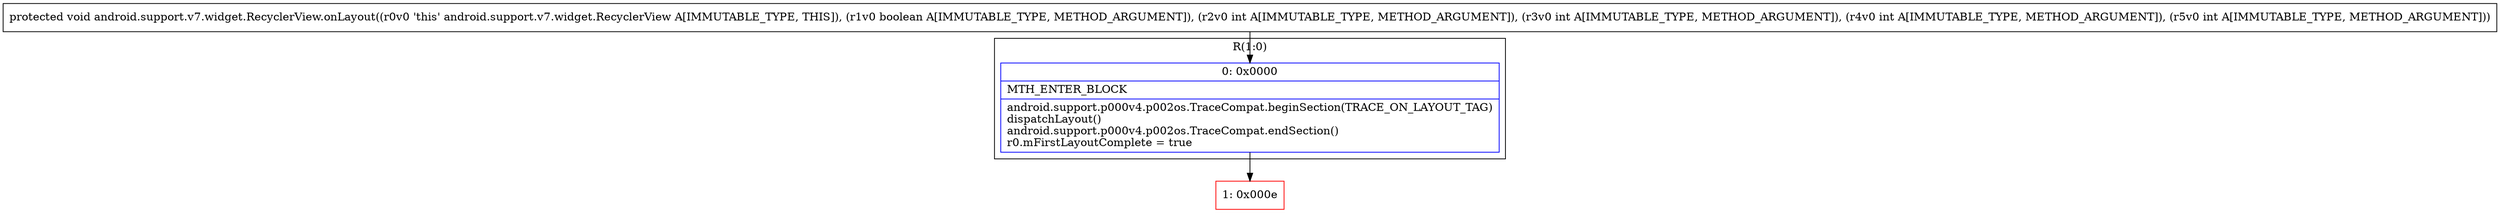 digraph "CFG forandroid.support.v7.widget.RecyclerView.onLayout(ZIIII)V" {
subgraph cluster_Region_80994282 {
label = "R(1:0)";
node [shape=record,color=blue];
Node_0 [shape=record,label="{0\:\ 0x0000|MTH_ENTER_BLOCK\l|android.support.p000v4.p002os.TraceCompat.beginSection(TRACE_ON_LAYOUT_TAG)\ldispatchLayout()\landroid.support.p000v4.p002os.TraceCompat.endSection()\lr0.mFirstLayoutComplete = true\l}"];
}
Node_1 [shape=record,color=red,label="{1\:\ 0x000e}"];
MethodNode[shape=record,label="{protected void android.support.v7.widget.RecyclerView.onLayout((r0v0 'this' android.support.v7.widget.RecyclerView A[IMMUTABLE_TYPE, THIS]), (r1v0 boolean A[IMMUTABLE_TYPE, METHOD_ARGUMENT]), (r2v0 int A[IMMUTABLE_TYPE, METHOD_ARGUMENT]), (r3v0 int A[IMMUTABLE_TYPE, METHOD_ARGUMENT]), (r4v0 int A[IMMUTABLE_TYPE, METHOD_ARGUMENT]), (r5v0 int A[IMMUTABLE_TYPE, METHOD_ARGUMENT])) }"];
MethodNode -> Node_0;
Node_0 -> Node_1;
}

